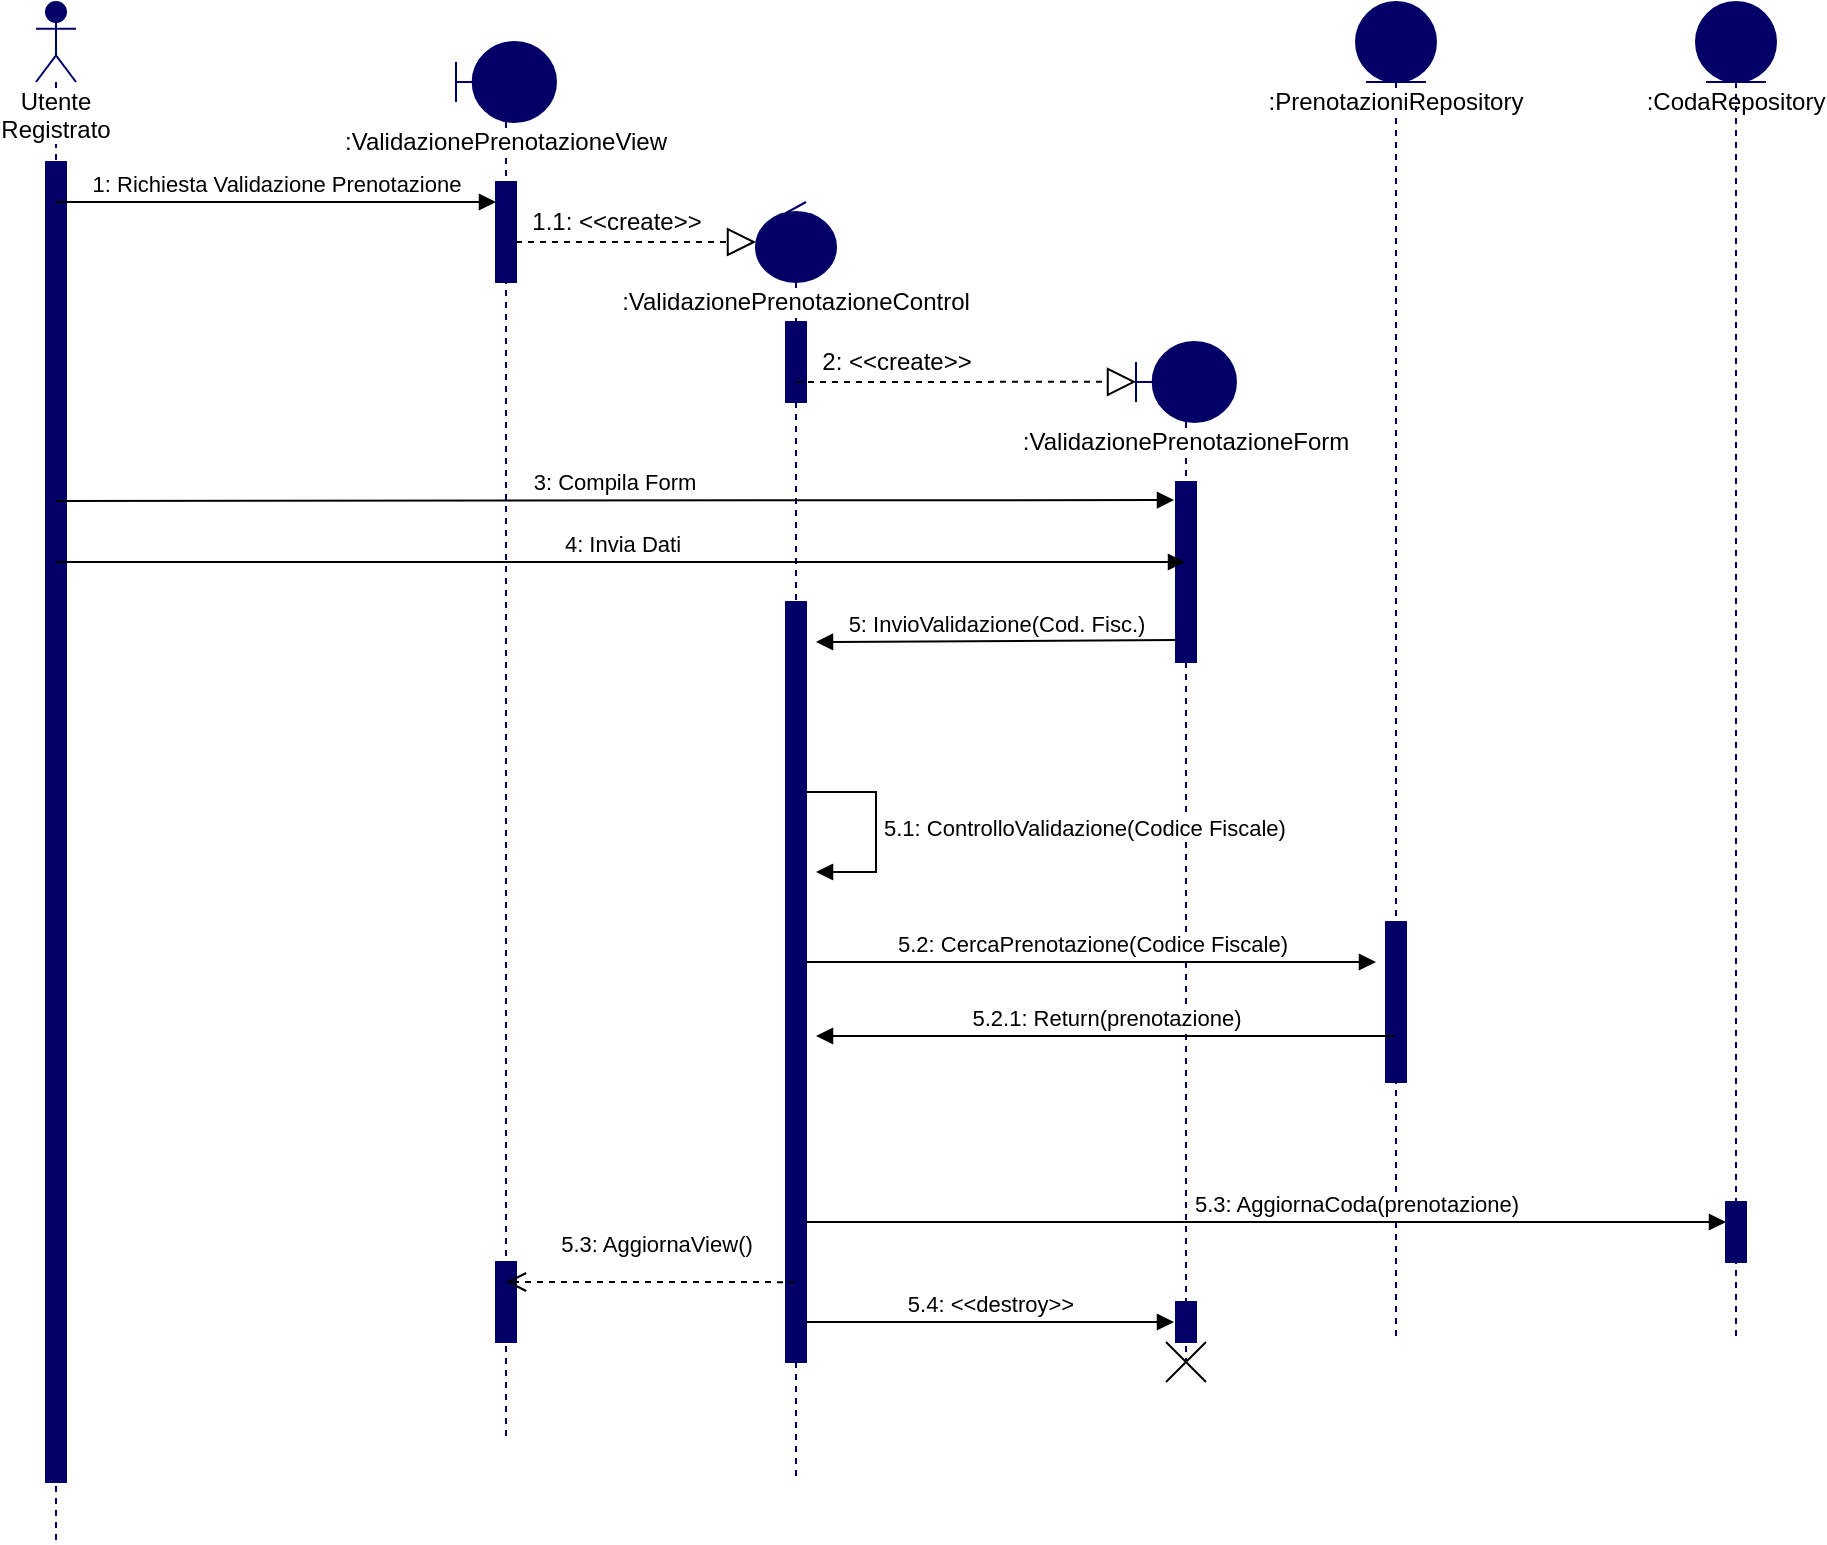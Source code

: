 <mxfile version="14.4.2" type="device"><diagram name="Page-1" id="13e1069c-82ec-6db2-03f1-153e76fe0fe0"><mxGraphModel dx="2062" dy="1151" grid="1" gridSize="10" guides="1" tooltips="1" connect="1" arrows="1" fold="1" page="1" pageScale="1" pageWidth="1100" pageHeight="850" background="#ffffff" math="0" shadow="0"><root><mxCell id="0"/><mxCell id="1" parent="0"/><mxCell id="yVIvbD6QpBaYd66s5JhN-1" value="&lt;span style=&quot;background-color: rgb(255 , 255 , 255)&quot;&gt;Utente Registrato&lt;/span&gt;" style="shape=umlLifeline;participant=umlActor;perimeter=lifelinePerimeter;whiteSpace=wrap;html=1;container=1;collapsible=0;recursiveResize=0;verticalAlign=top;spacingTop=36;outlineConnect=0;strokeColor=#000066;fillColor=#000066;" parent="1" vertex="1"><mxGeometry x="30" y="10" width="20" height="770" as="geometry"/></mxCell><mxCell id="yVIvbD6QpBaYd66s5JhN-2" value="" style="html=1;points=[];perimeter=orthogonalPerimeter;strokeColor=#000066;fillColor=#000066;" parent="yVIvbD6QpBaYd66s5JhN-1" vertex="1"><mxGeometry x="5" y="80" width="10" height="660" as="geometry"/></mxCell><mxCell id="yVIvbD6QpBaYd66s5JhN-3" value="1: Richiesta Validazione Prenotazione" style="html=1;verticalAlign=bottom;endArrow=block;" parent="1" edge="1"><mxGeometry width="80" relative="1" as="geometry"><mxPoint x="40" y="110" as="sourcePoint"/><mxPoint x="260" y="110" as="targetPoint"/></mxGeometry></mxCell><mxCell id="yVIvbD6QpBaYd66s5JhN-4" value="&lt;span style=&quot;background-color: rgb(255 , 255 , 255)&quot;&gt;:ValidazionePrenotazioneView&lt;/span&gt;" style="shape=umlLifeline;participant=umlBoundary;perimeter=lifelinePerimeter;whiteSpace=wrap;html=1;container=1;collapsible=0;recursiveResize=0;verticalAlign=top;spacingTop=36;outlineConnect=0;strokeColor=#000066;fillColor=#000066;" parent="1" vertex="1"><mxGeometry x="240" y="30" width="50" height="700" as="geometry"/></mxCell><mxCell id="yVIvbD6QpBaYd66s5JhN-5" value="" style="html=1;points=[];perimeter=orthogonalPerimeter;strokeColor=#000066;fillColor=#000066;" parent="yVIvbD6QpBaYd66s5JhN-4" vertex="1"><mxGeometry x="20" y="70" width="10" height="50" as="geometry"/></mxCell><mxCell id="yVIvbD6QpBaYd66s5JhN-32" value="" style="html=1;points=[];perimeter=orthogonalPerimeter;strokeColor=#000066;fillColor=#000066;" parent="yVIvbD6QpBaYd66s5JhN-4" vertex="1"><mxGeometry x="20" y="610" width="10" height="40" as="geometry"/></mxCell><mxCell id="yVIvbD6QpBaYd66s5JhN-6" value="" style="endArrow=block;dashed=1;endFill=0;endSize=12;html=1;" parent="1" edge="1"><mxGeometry width="160" relative="1" as="geometry"><mxPoint x="270" y="130" as="sourcePoint"/><mxPoint x="390" y="130" as="targetPoint"/></mxGeometry></mxCell><mxCell id="yVIvbD6QpBaYd66s5JhN-7" value="1.1: &amp;lt;&amp;lt;create&amp;gt;&amp;gt;" style="text;html=1;align=center;verticalAlign=middle;resizable=0;points=[];autosize=1;" parent="1" vertex="1"><mxGeometry x="270" y="110" width="100" height="20" as="geometry"/></mxCell><mxCell id="yVIvbD6QpBaYd66s5JhN-8" value="&lt;span style=&quot;background-color: rgb(255 , 255 , 255)&quot;&gt;:ValidazionePrenotazioneControl&lt;/span&gt;" style="shape=umlLifeline;participant=umlControl;perimeter=lifelinePerimeter;whiteSpace=wrap;html=1;container=1;collapsible=0;recursiveResize=0;verticalAlign=top;spacingTop=36;outlineConnect=0;strokeColor=#000066;fillColor=#000066;" parent="1" vertex="1"><mxGeometry x="390" y="110" width="40" height="640" as="geometry"/></mxCell><mxCell id="yVIvbD6QpBaYd66s5JhN-9" value="" style="html=1;points=[];perimeter=orthogonalPerimeter;strokeColor=#000066;fillColor=#000066;" parent="yVIvbD6QpBaYd66s5JhN-8" vertex="1"><mxGeometry x="15" y="60" width="10" height="40" as="geometry"/></mxCell><mxCell id="yVIvbD6QpBaYd66s5JhN-16" value="" style="html=1;points=[];perimeter=orthogonalPerimeter;strokeColor=#000066;fillColor=#000066;" parent="yVIvbD6QpBaYd66s5JhN-8" vertex="1"><mxGeometry x="15" y="200" width="10" height="380" as="geometry"/></mxCell><mxCell id="yVIvbD6QpBaYd66s5JhN-10" value="" style="endArrow=block;dashed=1;endFill=0;endSize=12;html=1;entryX=0;entryY=0.039;entryDx=0;entryDy=0;entryPerimeter=0;" parent="1" target="yVIvbD6QpBaYd66s5JhN-12" edge="1"><mxGeometry width="160" relative="1" as="geometry"><mxPoint x="410" y="200" as="sourcePoint"/><mxPoint x="570" y="200" as="targetPoint"/></mxGeometry></mxCell><mxCell id="yVIvbD6QpBaYd66s5JhN-11" value="2: &amp;lt;&amp;lt;create&amp;gt;&amp;gt;" style="text;html=1;align=center;verticalAlign=middle;resizable=0;points=[];autosize=1;" parent="1" vertex="1"><mxGeometry x="415" y="180" width="90" height="20" as="geometry"/></mxCell><mxCell id="yVIvbD6QpBaYd66s5JhN-12" value="&lt;span style=&quot;background-color: rgb(255 , 255 , 255)&quot;&gt;:ValidazionePrenotazioneForm&lt;/span&gt;" style="shape=umlLifeline;participant=umlBoundary;perimeter=lifelinePerimeter;whiteSpace=wrap;html=1;container=1;collapsible=0;recursiveResize=0;verticalAlign=top;spacingTop=36;outlineConnect=0;strokeColor=#000066;fillColor=#000066;" parent="1" vertex="1"><mxGeometry x="580" y="180" width="50" height="510" as="geometry"/></mxCell><mxCell id="yVIvbD6QpBaYd66s5JhN-13" value="" style="html=1;points=[];perimeter=orthogonalPerimeter;strokeColor=#000066;fillColor=#000066;" parent="yVIvbD6QpBaYd66s5JhN-12" vertex="1"><mxGeometry x="20" y="70" width="10" height="90" as="geometry"/></mxCell><mxCell id="yVIvbD6QpBaYd66s5JhN-34" value="" style="html=1;points=[];perimeter=orthogonalPerimeter;strokeColor=#000066;fillColor=#000066;" parent="yVIvbD6QpBaYd66s5JhN-12" vertex="1"><mxGeometry x="20" y="480" width="10" height="20" as="geometry"/></mxCell><mxCell id="yVIvbD6QpBaYd66s5JhN-14" value="3: Compila Form" style="html=1;verticalAlign=bottom;endArrow=block;entryX=-0.1;entryY=0.1;entryDx=0;entryDy=0;entryPerimeter=0;" parent="1" target="yVIvbD6QpBaYd66s5JhN-13" edge="1"><mxGeometry width="80" relative="1" as="geometry"><mxPoint x="40" y="259.5" as="sourcePoint"/><mxPoint x="560" y="260" as="targetPoint"/></mxGeometry></mxCell><mxCell id="yVIvbD6QpBaYd66s5JhN-15" value="4: Invia Dati" style="html=1;verticalAlign=bottom;endArrow=block;" parent="1" target="yVIvbD6QpBaYd66s5JhN-12" edge="1"><mxGeometry width="80" relative="1" as="geometry"><mxPoint x="40" y="290" as="sourcePoint"/><mxPoint x="560" y="290" as="targetPoint"/></mxGeometry></mxCell><mxCell id="yVIvbD6QpBaYd66s5JhN-17" value="5: InvioValidazione(Cod. Fisc.)" style="html=1;verticalAlign=bottom;endArrow=block;exitX=0;exitY=0.878;exitDx=0;exitDy=0;exitPerimeter=0;" parent="1" source="yVIvbD6QpBaYd66s5JhN-13" edge="1"><mxGeometry width="80" relative="1" as="geometry"><mxPoint x="550" y="330" as="sourcePoint"/><mxPoint x="420" y="330" as="targetPoint"/></mxGeometry></mxCell><mxCell id="yVIvbD6QpBaYd66s5JhN-19" value="5.1: ControlloValidazione(Codice Fiscale)" style="edgeStyle=orthogonalEdgeStyle;html=1;align=left;spacingLeft=2;endArrow=block;rounded=0;" parent="1" edge="1"><mxGeometry relative="1" as="geometry"><mxPoint x="415" y="405" as="sourcePoint"/><Array as="points"><mxPoint x="450" y="405"/><mxPoint x="450" y="445"/></Array><mxPoint x="420" y="445" as="targetPoint"/></mxGeometry></mxCell><mxCell id="yVIvbD6QpBaYd66s5JhN-20" value="&lt;span style=&quot;background-color: rgb(255 , 255 , 255)&quot;&gt;:PrenotazioniRepository&lt;/span&gt;" style="shape=umlLifeline;participant=umlEntity;perimeter=lifelinePerimeter;whiteSpace=wrap;html=1;container=1;collapsible=0;recursiveResize=0;verticalAlign=top;spacingTop=36;outlineConnect=0;strokeColor=#000066;fillColor=#000066;" parent="1" vertex="1"><mxGeometry x="690" y="10" width="40" height="670" as="geometry"/></mxCell><mxCell id="yVIvbD6QpBaYd66s5JhN-21" value="" style="html=1;points=[];perimeter=orthogonalPerimeter;strokeColor=#000066;fillColor=#000066;" parent="yVIvbD6QpBaYd66s5JhN-20" vertex="1"><mxGeometry x="15" y="460" width="10" height="80" as="geometry"/></mxCell><mxCell id="yVIvbD6QpBaYd66s5JhN-22" value="5.2: CercaPrenotazione(Codice Fiscale)" style="html=1;verticalAlign=bottom;endArrow=block;" parent="1" edge="1"><mxGeometry width="80" relative="1" as="geometry"><mxPoint x="415" y="490" as="sourcePoint"/><mxPoint x="700" y="490" as="targetPoint"/></mxGeometry></mxCell><mxCell id="yVIvbD6QpBaYd66s5JhN-23" value="5.2.1: Return(prenotazione)" style="html=1;verticalAlign=bottom;endArrow=block;" parent="1" source="yVIvbD6QpBaYd66s5JhN-20" edge="1"><mxGeometry width="80" relative="1" as="geometry"><mxPoint x="680" y="530" as="sourcePoint"/><mxPoint x="420" y="527" as="targetPoint"/></mxGeometry></mxCell><mxCell id="yVIvbD6QpBaYd66s5JhN-33" value="5.3: AggiornaView()" style="html=1;verticalAlign=bottom;endArrow=open;dashed=1;endSize=8;exitX=0.45;exitY=0.895;exitDx=0;exitDy=0;exitPerimeter=0;" parent="1" source="yVIvbD6QpBaYd66s5JhN-16" target="yVIvbD6QpBaYd66s5JhN-4" edge="1"><mxGeometry x="-0.041" y="-10" relative="1" as="geometry"><mxPoint x="410" y="580" as="sourcePoint"/><mxPoint x="330" y="580" as="targetPoint"/><Array as="points"><mxPoint x="380" y="650"/><mxPoint x="310" y="650"/></Array><mxPoint as="offset"/></mxGeometry></mxCell><mxCell id="yVIvbD6QpBaYd66s5JhN-35" value="5.4: &amp;lt;&amp;lt;destroy&amp;gt;&amp;gt;" style="html=1;verticalAlign=bottom;endArrow=block;entryX=-0.1;entryY=0.5;entryDx=0;entryDy=0;entryPerimeter=0;" parent="1" target="yVIvbD6QpBaYd66s5JhN-34" edge="1"><mxGeometry width="80" relative="1" as="geometry"><mxPoint x="415" y="670" as="sourcePoint"/><mxPoint x="560" y="670" as="targetPoint"/></mxGeometry></mxCell><mxCell id="yVIvbD6QpBaYd66s5JhN-36" value="" style="shape=umlDestroy;fillColor=#000066;" parent="1" vertex="1"><mxGeometry x="595" y="680" width="20" height="20" as="geometry"/></mxCell><mxCell id="wNR4ol0NlhIeqMI7xbbD-1" value="5.3: AggiornaCoda(prenotazione)" style="html=1;verticalAlign=bottom;endArrow=block;" parent="1" target="wNR4ol0NlhIeqMI7xbbD-4" edge="1"><mxGeometry x="0.196" width="80" relative="1" as="geometry"><mxPoint x="415" y="620" as="sourcePoint"/><mxPoint x="861" y="620" as="targetPoint"/><mxPoint as="offset"/></mxGeometry></mxCell><mxCell id="wNR4ol0NlhIeqMI7xbbD-3" value="&lt;div&gt;:CodaRepository&lt;/div&gt;&lt;div&gt;&lt;br&gt;&lt;/div&gt;" style="shape=umlLifeline;participant=umlEntity;perimeter=lifelinePerimeter;whiteSpace=wrap;html=1;container=1;collapsible=0;recursiveResize=0;verticalAlign=top;spacingTop=36;outlineConnect=0;strokeColor=#000066;fillColor=#000066;" parent="1" vertex="1"><mxGeometry x="860" y="10" width="40" height="670" as="geometry"/></mxCell><mxCell id="wNR4ol0NlhIeqMI7xbbD-4" value="" style="html=1;points=[];perimeter=orthogonalPerimeter;strokeColor=#000066;fillColor=#000066;" parent="wNR4ol0NlhIeqMI7xbbD-3" vertex="1"><mxGeometry x="15" y="600" width="10" height="30" as="geometry"/></mxCell></root></mxGraphModel></diagram></mxfile>